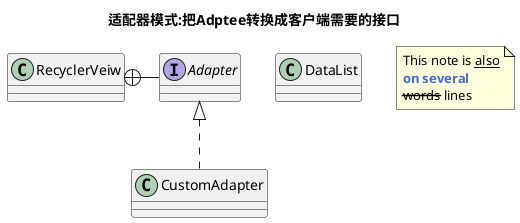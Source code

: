@startuml

title 适配器模式:把Adptee转换成客户端需要的接口


class RecyclerVeiw{

}
class DataList{

}
interface Adapter{

}
class CustomAdapter{

}
note as N1
  This note is <u>also</u>
  <b><color:royalBlue>on several</color>
  <s>words</s> lines
end note
RecyclerVeiw +- Adapter
Adapter <|.. CustomAdapter

@enduml